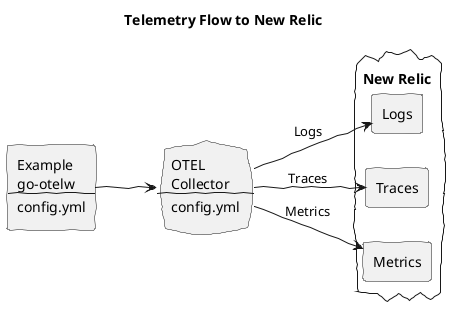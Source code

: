 @startuml new-relic
title Telemetry Flow to New Relic
left to right direction
skinparam handwritten true

agent "Example\ngo-otelw\n--\nconfig.yml" as EX
cloud "OTEL\nCollector\n--\nconfig.yml" as OC


cloud "New Relic" {
    agent Logs
    agent Traces
    agent Metrics
}

EX --> OC
OC --> Logs: "Logs"
OC --> Traces: "Traces"
OC --> Metrics: "Metrics"

@enduml
